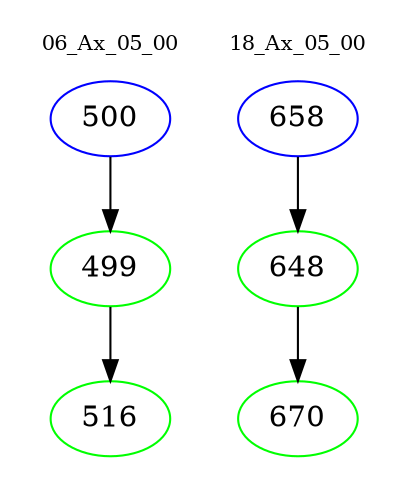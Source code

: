 digraph{
subgraph cluster_0 {
color = white
label = "06_Ax_05_00";
fontsize=10;
T0_500 [label="500", color="blue"]
T0_500 -> T0_499 [color="black"]
T0_499 [label="499", color="green"]
T0_499 -> T0_516 [color="black"]
T0_516 [label="516", color="green"]
}
subgraph cluster_1 {
color = white
label = "18_Ax_05_00";
fontsize=10;
T1_658 [label="658", color="blue"]
T1_658 -> T1_648 [color="black"]
T1_648 [label="648", color="green"]
T1_648 -> T1_670 [color="black"]
T1_670 [label="670", color="green"]
}
}
